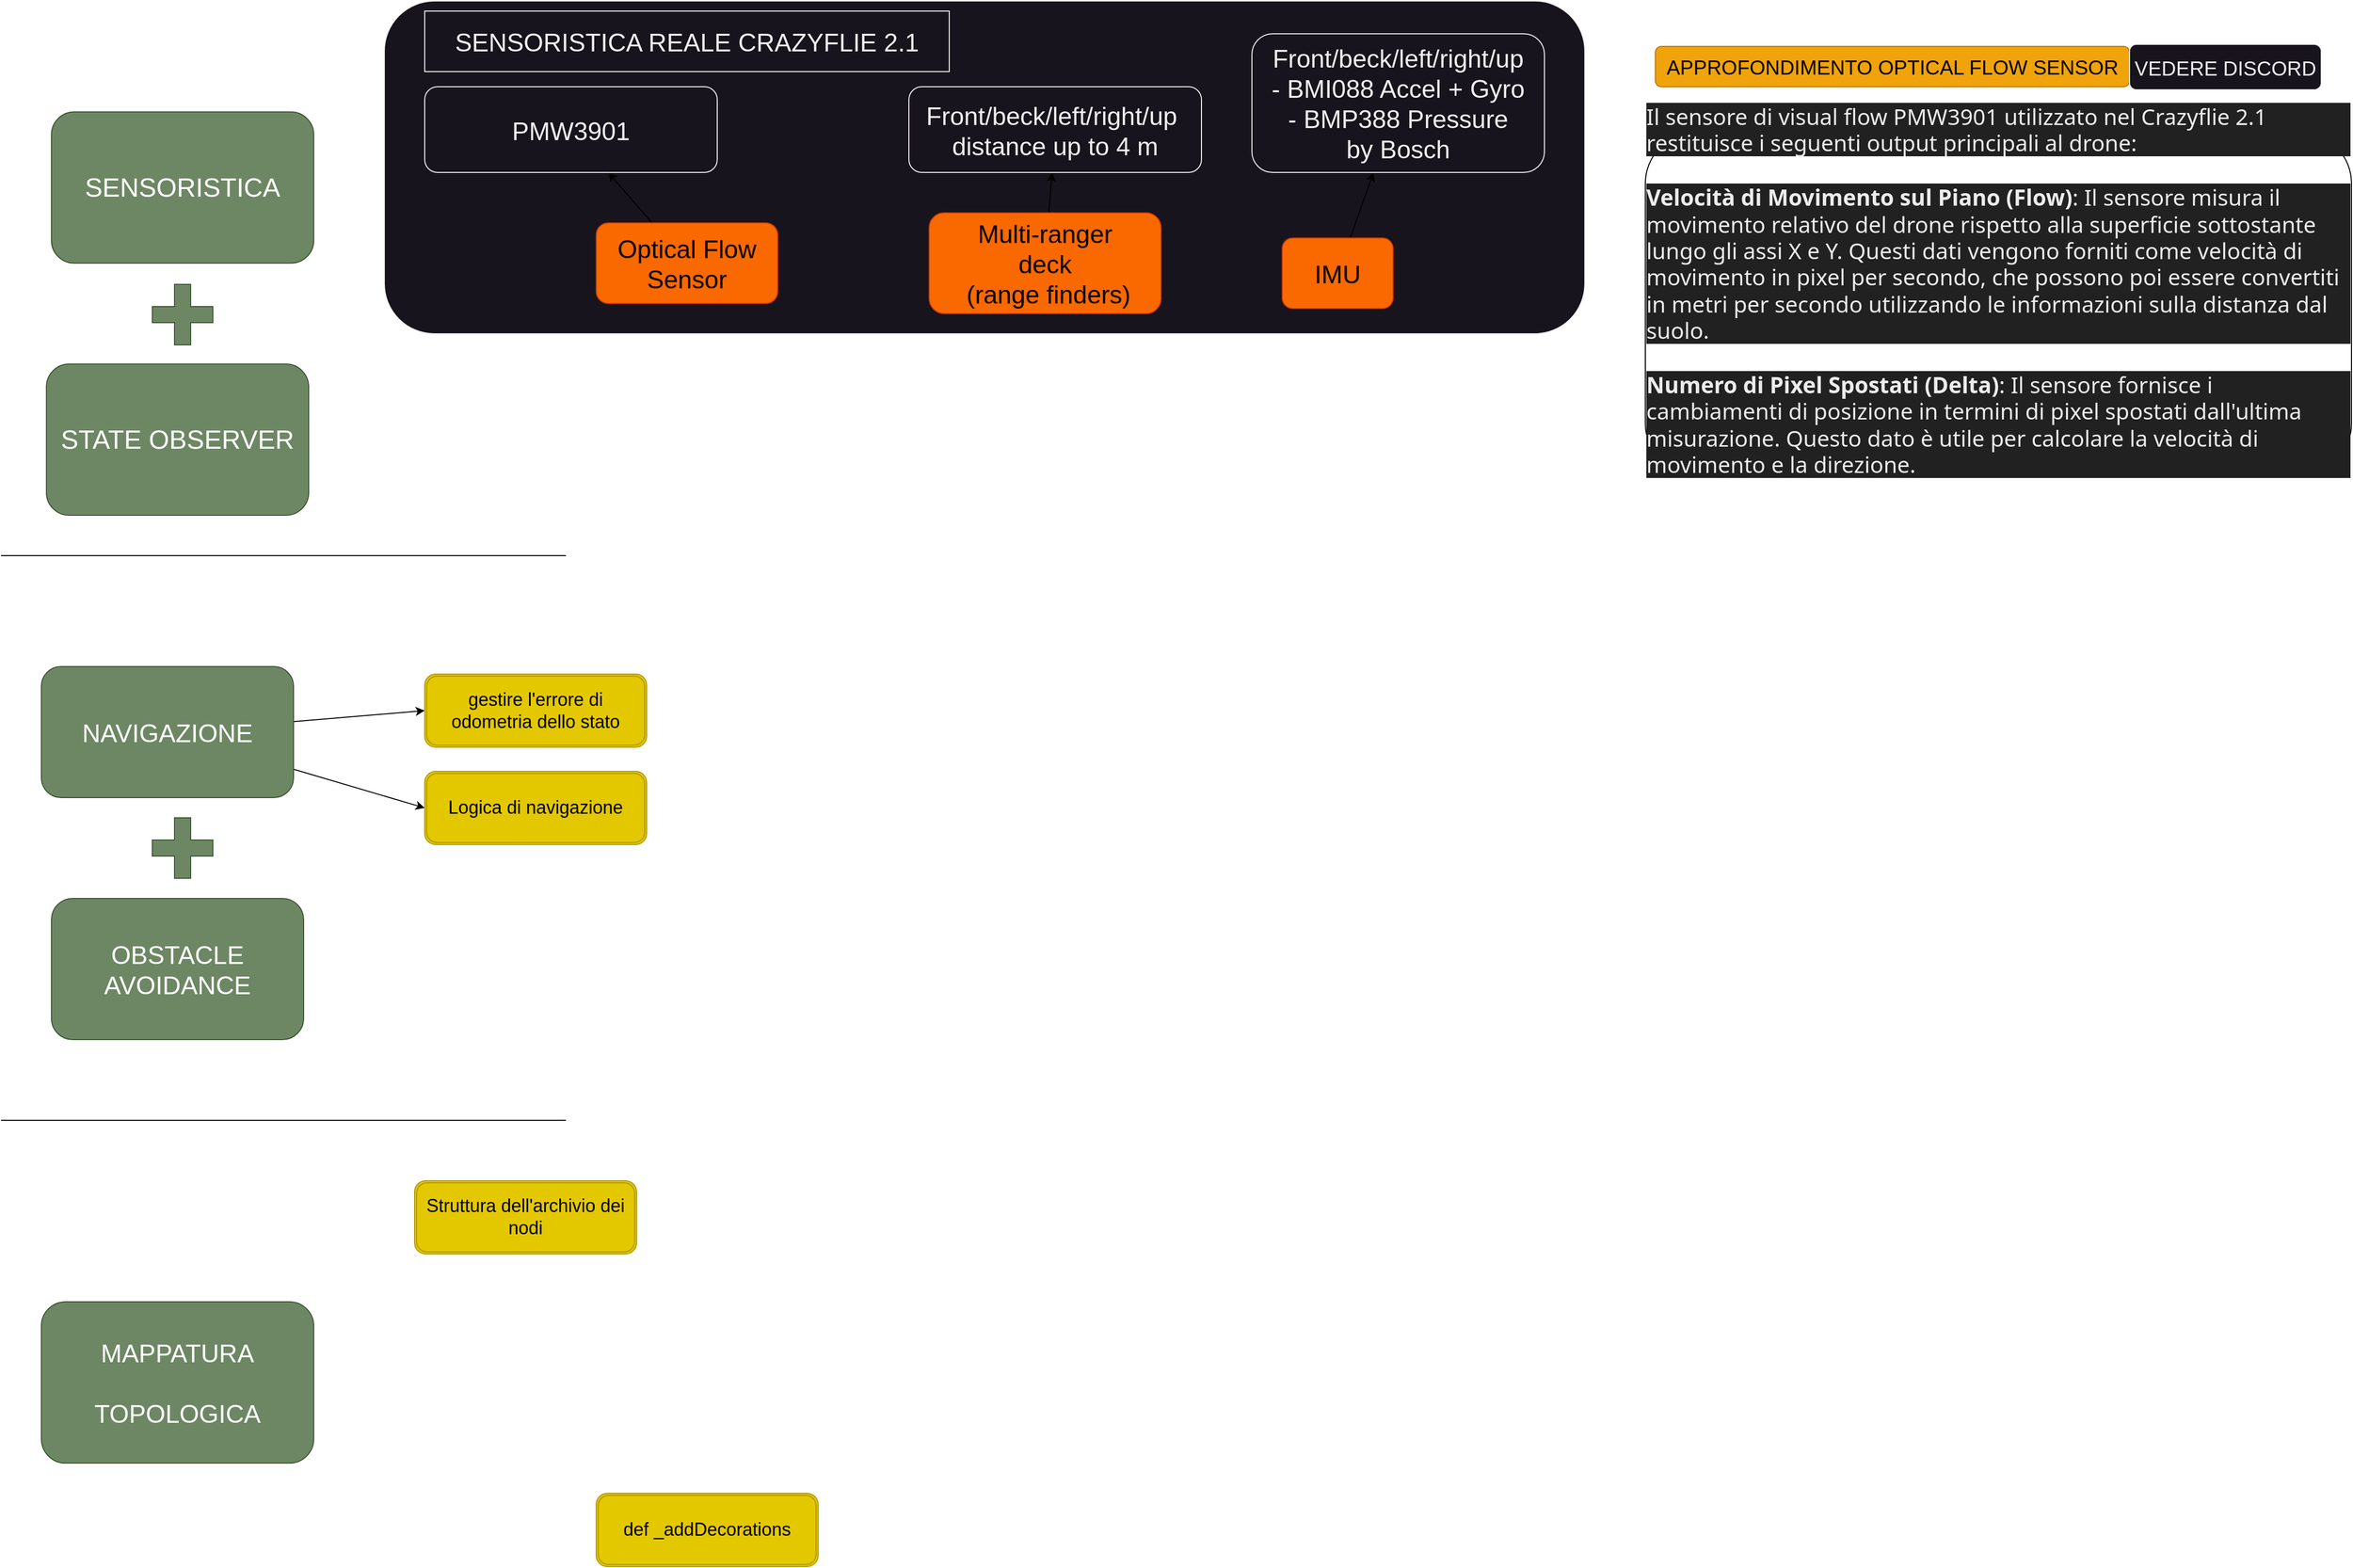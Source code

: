 <mxfile>
    <diagram id="1MIPOJmFVDo4tr6mYoTl" name="WorkFlow">
        <mxGraphModel dx="1364" dy="839" grid="1" gridSize="10" guides="1" tooltips="1" connect="1" arrows="1" fold="1" page="1" pageScale="1" pageWidth="2336" pageHeight="1654" math="0" shadow="0">
            <root>
                <mxCell id="0"/>
                <mxCell id="1" parent="0"/>
                <mxCell id="1qdFYAOTT3NAzUHvfduM-24" value="" style="rounded=1;whiteSpace=wrap;html=1;strokeColor=rgb(240, 240, 240);fontFamily=Helvetica;fontSize=25;fontColor=rgb(240, 240, 240);fillColor=rgb(24, 20, 29);" parent="1" vertex="1">
                    <mxGeometry x="380" y="10" width="1190" height="330" as="geometry"/>
                </mxCell>
                <mxCell id="5" value="&lt;font style=&quot;font-size: 26px;&quot;&gt;SENSORISTICA&lt;/font&gt;" style="rounded=1;whiteSpace=wrap;html=1;fillColor=#6d8764;fontColor=#ffffff;strokeColor=#3A5431;" parent="1" vertex="1">
                    <mxGeometry x="50" y="120" width="260" height="150" as="geometry"/>
                </mxCell>
                <mxCell id="tAKxu6Cqi1IX6maSKKCZ-24" style="edgeStyle=none;html=1;entryX=0;entryY=0.5;entryDx=0;entryDy=0;fontSize=18;" parent="1" source="6" target="tAKxu6Cqi1IX6maSKKCZ-22" edge="1">
                    <mxGeometry relative="1" as="geometry"/>
                </mxCell>
                <mxCell id="tAKxu6Cqi1IX6maSKKCZ-25" style="edgeStyle=none;html=1;entryX=0;entryY=0.5;entryDx=0;entryDy=0;fontSize=18;" parent="1" source="6" target="tAKxu6Cqi1IX6maSKKCZ-23" edge="1">
                    <mxGeometry relative="1" as="geometry"/>
                </mxCell>
                <mxCell id="6" value="&lt;font style=&quot;font-size: 25px;&quot;&gt;NAVIGAZIONE&lt;br&gt;&lt;/font&gt;" style="rounded=1;whiteSpace=wrap;html=1;fillColor=#6d8764;fontColor=#ffffff;strokeColor=#3A5431;" parent="1" vertex="1">
                    <mxGeometry x="40" y="670" width="250" height="130" as="geometry"/>
                </mxCell>
                <mxCell id="11" value="" style="endArrow=none;html=1;" parent="1" edge="1">
                    <mxGeometry width="50" height="50" relative="1" as="geometry">
                        <mxPoint y="560" as="sourcePoint"/>
                        <mxPoint x="560" y="560" as="targetPoint"/>
                    </mxGeometry>
                </mxCell>
                <mxCell id="tAKxu6Cqi1IX6maSKKCZ-12" value="" style="endArrow=none;html=1;" parent="1" edge="1">
                    <mxGeometry width="50" height="50" relative="1" as="geometry">
                        <mxPoint y="1120" as="sourcePoint"/>
                        <mxPoint x="560" y="1120" as="targetPoint"/>
                    </mxGeometry>
                </mxCell>
                <mxCell id="tAKxu6Cqi1IX6maSKKCZ-14" value="&lt;span style=&quot;font-size: 25px;&quot;&gt;MAPPATURA &lt;br&gt;&lt;br&gt;TOPOLOGICA&lt;/span&gt;" style="rounded=1;whiteSpace=wrap;html=1;fillColor=#6d8764;fontColor=#ffffff;strokeColor=#3A5431;" parent="1" vertex="1">
                    <mxGeometry x="40" y="1300" width="270" height="160" as="geometry"/>
                </mxCell>
                <mxCell id="tAKxu6Cqi1IX6maSKKCZ-22" value="gestire l'errore di odometria dello stato" style="shape=ext;double=1;rounded=1;whiteSpace=wrap;html=1;fontSize=18;fillColor=#e3c800;fontColor=#000000;strokeColor=#B09500;" parent="1" vertex="1">
                    <mxGeometry x="420" y="677.5" width="220" height="72.5" as="geometry"/>
                </mxCell>
                <mxCell id="tAKxu6Cqi1IX6maSKKCZ-23" value="Logica di navigazione" style="shape=ext;double=1;rounded=1;whiteSpace=wrap;html=1;fontSize=18;fillColor=#e3c800;fontColor=#000000;strokeColor=#B09500;" parent="1" vertex="1">
                    <mxGeometry x="420" y="774" width="220" height="72.5" as="geometry"/>
                </mxCell>
                <mxCell id="tAKxu6Cqi1IX6maSKKCZ-42" value="Struttura dell'archivio dei nodi" style="shape=ext;double=1;rounded=1;whiteSpace=wrap;html=1;fontSize=18;fillColor=#e3c800;fontColor=#000000;strokeColor=#B09500;" parent="1" vertex="1">
                    <mxGeometry x="410" y="1180" width="220" height="72.5" as="geometry"/>
                </mxCell>
                <mxCell id="1qdFYAOTT3NAzUHvfduM-11" value="&lt;font style=&quot;font-size: 25px;&quot;&gt;OBSTACLE AVOIDANCE&lt;br&gt;&lt;/font&gt;" style="rounded=1;whiteSpace=wrap;html=1;fillColor=#6d8764;fontColor=#ffffff;strokeColor=#3A5431;" parent="1" vertex="1">
                    <mxGeometry x="50" y="900" width="250" height="140" as="geometry"/>
                </mxCell>
                <mxCell id="1qdFYAOTT3NAzUHvfduM-12" value="" style="shape=cross;whiteSpace=wrap;html=1;rounded=1;strokeColor=#3A5431;fontFamily=Helvetica;fontSize=25;fontColor=#ffffff;fillColor=#6d8764;size=0.267;" parent="1" vertex="1">
                    <mxGeometry x="150" y="820" width="60" height="60" as="geometry"/>
                </mxCell>
                <mxCell id="kWpN5N-EWTwVVMFlQXsT-16" style="edgeStyle=none;html=1;fontFamily=Helvetica;fontSize=20;fontColor=rgb(240, 240, 240);" parent="1" source="1qdFYAOTT3NAzUHvfduM-17" target="1qdFYAOTT3NAzUHvfduM-31" edge="1">
                    <mxGeometry relative="1" as="geometry"/>
                </mxCell>
                <mxCell id="1qdFYAOTT3NAzUHvfduM-17" value="Optical Flow Sensor" style="rounded=1;whiteSpace=wrap;html=1;strokeColor=#C73500;fontFamily=Helvetica;fontSize=25;fontColor=#000000;fillColor=#fa6800;" parent="1" vertex="1">
                    <mxGeometry x="590" y="230" width="180" height="80" as="geometry"/>
                </mxCell>
                <mxCell id="1qdFYAOTT3NAzUHvfduM-26" style="edgeStyle=none;html=1;fontFamily=Helvetica;fontSize=25;fontColor=rgb(240, 240, 240);" parent="1" source="1qdFYAOTT3NAzUHvfduM-18" target="1qdFYAOTT3NAzUHvfduM-25" edge="1">
                    <mxGeometry relative="1" as="geometry"/>
                </mxCell>
                <mxCell id="1qdFYAOTT3NAzUHvfduM-18" value="IMU&lt;br&gt;" style="rounded=1;whiteSpace=wrap;html=1;strokeColor=#C73500;fontFamily=Helvetica;fontSize=25;fontColor=#000000;fillColor=#fa6800;" parent="1" vertex="1">
                    <mxGeometry x="1270" y="245" width="110" height="70" as="geometry"/>
                </mxCell>
                <mxCell id="1qdFYAOTT3NAzUHvfduM-35" style="edgeStyle=none;html=1;fontFamily=Helvetica;fontSize=25;fontColor=rgb(240, 240, 240);" parent="1" source="1qdFYAOTT3NAzUHvfduM-19" target="1qdFYAOTT3NAzUHvfduM-20" edge="1">
                    <mxGeometry relative="1" as="geometry"/>
                </mxCell>
                <mxCell id="1qdFYAOTT3NAzUHvfduM-19" value="Multi-ranger&lt;br&gt;deck&lt;br&gt;&amp;nbsp;(range finders)" style="rounded=1;whiteSpace=wrap;html=1;strokeColor=#C73500;fontFamily=Helvetica;fontSize=25;fontColor=#000000;fillColor=#fa6800;" parent="1" vertex="1">
                    <mxGeometry x="920" y="220" width="230" height="100" as="geometry"/>
                </mxCell>
                <mxCell id="1qdFYAOTT3NAzUHvfduM-20" value="Front/beck/left/right/up&amp;nbsp;&lt;br&gt;distance up to 4 m&lt;br&gt;" style="rounded=1;whiteSpace=wrap;html=1;strokeColor=rgb(240, 240, 240);fontFamily=Helvetica;fontSize=25;fontColor=rgb(240, 240, 240);fillColor=rgb(24, 20, 29);" parent="1" vertex="1">
                    <mxGeometry x="900" y="95" width="290" height="85" as="geometry"/>
                </mxCell>
                <mxCell id="1qdFYAOTT3NAzUHvfduM-22" value="SENSORISTICA REALE CRAZYFLIE 2.1" style="rounded=0;whiteSpace=wrap;html=1;strokeColor=rgb(240, 240, 240);fontFamily=Helvetica;fontSize=25;fontColor=rgb(240, 240, 240);fillColor=rgb(24, 20, 29);" parent="1" vertex="1">
                    <mxGeometry x="420" y="20" width="520" height="60" as="geometry"/>
                </mxCell>
                <mxCell id="1qdFYAOTT3NAzUHvfduM-25" value="Front/beck/left/right/up&lt;br&gt;- BMI088 Accel + Gyro&lt;br&gt;- BMP388 Pressure&lt;br&gt;by Bosch" style="rounded=1;whiteSpace=wrap;html=1;strokeColor=rgb(240, 240, 240);fontFamily=Helvetica;fontSize=25;fontColor=rgb(240, 240, 240);fillColor=rgb(24, 20, 29);" parent="1" vertex="1">
                    <mxGeometry x="1240" y="42.5" width="290" height="137.5" as="geometry"/>
                </mxCell>
                <mxCell id="1qdFYAOTT3NAzUHvfduM-31" value="PMW3901" style="rounded=1;whiteSpace=wrap;html=1;strokeColor=rgb(240, 240, 240);fontFamily=Helvetica;fontSize=25;fontColor=rgb(240, 240, 240);fillColor=rgb(24, 20, 29);" parent="1" vertex="1">
                    <mxGeometry x="420" y="95" width="290" height="85" as="geometry"/>
                </mxCell>
                <mxCell id="1qdFYAOTT3NAzUHvfduM-37" value="&lt;font style=&quot;font-size: 26px;&quot;&gt;STATE OBSERVER&lt;/font&gt;" style="rounded=1;whiteSpace=wrap;html=1;fillColor=#6d8764;fontColor=#ffffff;strokeColor=#3A5431;" parent="1" vertex="1">
                    <mxGeometry x="45" y="370" width="260" height="150" as="geometry"/>
                </mxCell>
                <mxCell id="kWpN5N-EWTwVVMFlQXsT-17" value="APPROFONDIMENTO OPTICAL FLOW SENSOR" style="rounded=1;whiteSpace=wrap;html=1;strokeColor=#BD7000;fontFamily=Helvetica;fontSize=20;fontColor=#000000;fillColor=#f0a30a;" parent="1" vertex="1">
                    <mxGeometry x="1640" y="55" width="470" height="40" as="geometry"/>
                </mxCell>
                <mxCell id="kWpN5N-EWTwVVMFlQXsT-51" value="VEDERE DISCORD" style="rounded=1;whiteSpace=wrap;html=1;strokeColor=rgb(240, 240, 240);fontFamily=Helvetica;fontSize=20;fontColor=rgb(240, 240, 240);fillColor=rgb(24, 20, 29);" parent="1" vertex="1">
                    <mxGeometry x="2110" y="53" width="190" height="45" as="geometry"/>
                </mxCell>
                <mxCell id="kWpN5N-EWTwVVMFlQXsT-52" value="" style="shape=cross;whiteSpace=wrap;html=1;rounded=1;strokeColor=#3A5431;fontFamily=Helvetica;fontSize=25;fontColor=#ffffff;fillColor=#6d8764;size=0.267;" parent="1" vertex="1">
                    <mxGeometry x="150" y="291" width="60" height="60" as="geometry"/>
                </mxCell>
                <mxCell id="12" value="def _addDecorations" style="shape=ext;double=1;rounded=1;whiteSpace=wrap;html=1;fontSize=18;fillColor=#e3c800;fontColor=#000000;strokeColor=#B09500;" parent="1" vertex="1">
                    <mxGeometry x="590" y="1490" width="220" height="72.5" as="geometry"/>
                </mxCell>
                <mxCell id="Gvsr9k-R00faMx7Uoc_4-13" value="&lt;p style=&quot;border: 0px solid rgb(227, 227, 227); box-sizing: border-box; --tw-border-spacing-x: 0; --tw-border-spacing-y: 0; --tw-translate-x: 0; --tw-translate-y: 0; --tw-rotate: 0; --tw-skew-x: 0; --tw-skew-y: 0; --tw-scale-x: 1; --tw-scale-y: 1; --tw-pan-x: ; --tw-pan-y: ; --tw-pinch-zoom: ; --tw-scroll-snap-strictness: proximity; --tw-gradient-from-position: ; --tw-gradient-via-position: ; --tw-gradient-to-position: ; --tw-ordinal: ; --tw-slashed-zero: ; --tw-numeric-figure: ; --tw-numeric-spacing: ; --tw-numeric-fraction: ; --tw-ring-inset: ; --tw-ring-offset-width: 0px; --tw-ring-offset-color: #fff; --tw-ring-color: rgba(69,89,164,.5); --tw-ring-offset-shadow: 0 0 transparent; --tw-ring-shadow: 0 0 transparent; --tw-shadow: 0 0 transparent; --tw-shadow-colored: 0 0 transparent; --tw-blur: ; --tw-brightness: ; --tw-contrast: ; --tw-grayscale: ; --tw-hue-rotate: ; --tw-invert: ; --tw-saturate: ; --tw-sepia: ; --tw-drop-shadow: ; --tw-backdrop-blur: ; --tw-backdrop-brightness: ; --tw-backdrop-contrast: ; --tw-backdrop-grayscale: ; --tw-backdrop-hue-rotate: ; --tw-backdrop-invert: ; --tw-backdrop-opacity: ; --tw-backdrop-saturate: ; --tw-backdrop-sepia: ; --tw-contain-size: ; --tw-contain-layout: ; --tw-contain-paint: ; --tw-contain-style: ; margin: 0px 0px 1.25em; color: rgb(236, 236, 236); font-family: Söhne, ui-sans-serif, system-ui, -apple-system, &amp;quot;Segoe UI&amp;quot;, Roboto, Ubuntu, Cantarell, &amp;quot;Noto Sans&amp;quot;, sans-serif, &amp;quot;Helvetica Neue&amp;quot;, Arial, &amp;quot;Apple Color Emoji&amp;quot;, &amp;quot;Segoe UI Emoji&amp;quot;, &amp;quot;Segoe UI Symbol&amp;quot;, &amp;quot;Noto Color Emoji&amp;quot;; text-align: start; background-color: rgb(33, 33, 33); font-size: 22px;&quot;&gt;&lt;font style=&quot;font-size: 22px;&quot;&gt;Il sensore di visual flow PMW3901 utilizzato nel Crazyflie 2.1 restituisce i seguenti output principali al drone:&lt;/font&gt;&lt;/p&gt;&lt;p style=&quot;border: 0px solid rgb(227, 227, 227); box-sizing: border-box; --tw-border-spacing-x: 0; --tw-border-spacing-y: 0; --tw-translate-x: 0; --tw-translate-y: 0; --tw-rotate: 0; --tw-skew-x: 0; --tw-skew-y: 0; --tw-scale-x: 1; --tw-scale-y: 1; --tw-pan-x: ; --tw-pan-y: ; --tw-pinch-zoom: ; --tw-scroll-snap-strictness: proximity; --tw-gradient-from-position: ; --tw-gradient-via-position: ; --tw-gradient-to-position: ; --tw-ordinal: ; --tw-slashed-zero: ; --tw-numeric-figure: ; --tw-numeric-spacing: ; --tw-numeric-fraction: ; --tw-ring-inset: ; --tw-ring-offset-width: 0px; --tw-ring-offset-color: #fff; --tw-ring-color: rgba(69,89,164,.5); --tw-ring-offset-shadow: 0 0 transparent; --tw-ring-shadow: 0 0 transparent; --tw-shadow: 0 0 transparent; --tw-shadow-colored: 0 0 transparent; --tw-blur: ; --tw-brightness: ; --tw-contrast: ; --tw-grayscale: ; --tw-hue-rotate: ; --tw-invert: ; --tw-saturate: ; --tw-sepia: ; --tw-drop-shadow: ; --tw-backdrop-blur: ; --tw-backdrop-brightness: ; --tw-backdrop-contrast: ; --tw-backdrop-grayscale: ; --tw-backdrop-hue-rotate: ; --tw-backdrop-invert: ; --tw-backdrop-opacity: ; --tw-backdrop-saturate: ; --tw-backdrop-sepia: ; --tw-contain-size: ; --tw-contain-layout: ; --tw-contain-paint: ; --tw-contain-style: ; margin: 0px 0px 1.25em; color: rgb(236, 236, 236); font-family: Söhne, ui-sans-serif, system-ui, -apple-system, &amp;quot;Segoe UI&amp;quot;, Roboto, Ubuntu, Cantarell, &amp;quot;Noto Sans&amp;quot;, sans-serif, &amp;quot;Helvetica Neue&amp;quot;, Arial, &amp;quot;Apple Color Emoji&amp;quot;, &amp;quot;Segoe UI Emoji&amp;quot;, &amp;quot;Segoe UI Symbol&amp;quot;, &amp;quot;Noto Color Emoji&amp;quot;; text-align: start; background-color: rgb(33, 33, 33); font-size: 22px;&quot;&gt;&lt;font style=&quot;font-size: 22px;&quot;&gt;&lt;span style=&quot;color: var(--tw-prose-bold); border: 0px solid rgb(227, 227, 227); box-sizing: border-box; --tw-border-spacing-x: 0; --tw-border-spacing-y: 0; --tw-translate-x: 0; --tw-translate-y: 0; --tw-rotate: 0; --tw-skew-x: 0; --tw-skew-y: 0; --tw-scale-x: 1; --tw-scale-y: 1; --tw-pan-x: ; --tw-pan-y: ; --tw-pinch-zoom: ; --tw-scroll-snap-strictness: proximity; --tw-gradient-from-position: ; --tw-gradient-via-position: ; --tw-gradient-to-position: ; --tw-ordinal: ; --tw-slashed-zero: ; --tw-numeric-figure: ; --tw-numeric-spacing: ; --tw-numeric-fraction: ; --tw-ring-inset: ; --tw-ring-offset-width: 0px; --tw-ring-offset-color: #fff; --tw-ring-color: rgba(69,89,164,.5); --tw-ring-offset-shadow: 0 0 transparent; --tw-ring-shadow: 0 0 transparent; --tw-shadow: 0 0 transparent; --tw-shadow-colored: 0 0 transparent; --tw-blur: ; --tw-brightness: ; --tw-contrast: ; --tw-grayscale: ; --tw-hue-rotate: ; --tw-invert: ; --tw-saturate: ; --tw-sepia: ; --tw-drop-shadow: ; --tw-backdrop-blur: ; --tw-backdrop-brightness: ; --tw-backdrop-contrast: ; --tw-backdrop-grayscale: ; --tw-backdrop-hue-rotate: ; --tw-backdrop-invert: ; --tw-backdrop-opacity: ; --tw-backdrop-saturate: ; --tw-backdrop-sepia: ; --tw-contain-size: ; --tw-contain-layout: ; --tw-contain-paint: ; --tw-contain-style: ; font-weight: 600;&quot;&gt;Velocità di Movimento sul Piano (Flow)&lt;/span&gt;: Il sensore misura il movimento relativo del drone rispetto alla superficie sottostante lungo gli assi X e Y. Questi dati vengono forniti come velocità di movimento in pixel per secondo, che possono poi essere convertiti in metri per secondo utilizzando le informazioni sulla distanza dal suolo.&lt;/font&gt;&lt;/p&gt;&lt;p style=&quot;border: 0px solid rgb(227, 227, 227); box-sizing: border-box; --tw-border-spacing-x: 0; --tw-border-spacing-y: 0; --tw-translate-x: 0; --tw-translate-y: 0; --tw-rotate: 0; --tw-skew-x: 0; --tw-skew-y: 0; --tw-scale-x: 1; --tw-scale-y: 1; --tw-pan-x: ; --tw-pan-y: ; --tw-pinch-zoom: ; --tw-scroll-snap-strictness: proximity; --tw-gradient-from-position: ; --tw-gradient-via-position: ; --tw-gradient-to-position: ; --tw-ordinal: ; --tw-slashed-zero: ; --tw-numeric-figure: ; --tw-numeric-spacing: ; --tw-numeric-fraction: ; --tw-ring-inset: ; --tw-ring-offset-width: 0px; --tw-ring-offset-color: #fff; --tw-ring-color: rgba(69,89,164,.5); --tw-ring-offset-shadow: 0 0 transparent; --tw-ring-shadow: 0 0 transparent; --tw-shadow: 0 0 transparent; --tw-shadow-colored: 0 0 transparent; --tw-blur: ; --tw-brightness: ; --tw-contrast: ; --tw-grayscale: ; --tw-hue-rotate: ; --tw-invert: ; --tw-saturate: ; --tw-sepia: ; --tw-drop-shadow: ; --tw-backdrop-blur: ; --tw-backdrop-brightness: ; --tw-backdrop-contrast: ; --tw-backdrop-grayscale: ; --tw-backdrop-hue-rotate: ; --tw-backdrop-invert: ; --tw-backdrop-opacity: ; --tw-backdrop-saturate: ; --tw-backdrop-sepia: ; --tw-contain-size: ; --tw-contain-layout: ; --tw-contain-paint: ; --tw-contain-style: ; margin: 0px 0px 1.25em; color: rgb(236, 236, 236); font-family: Söhne, ui-sans-serif, system-ui, -apple-system, &amp;quot;Segoe UI&amp;quot;, Roboto, Ubuntu, Cantarell, &amp;quot;Noto Sans&amp;quot;, sans-serif, &amp;quot;Helvetica Neue&amp;quot;, Arial, &amp;quot;Apple Color Emoji&amp;quot;, &amp;quot;Segoe UI Emoji&amp;quot;, &amp;quot;Segoe UI Symbol&amp;quot;, &amp;quot;Noto Color Emoji&amp;quot;; text-align: start; background-color: rgb(33, 33, 33); font-size: 22px;&quot;&gt;&lt;font style=&quot;font-size: 22px;&quot;&gt;&lt;span style=&quot;color: var(--tw-prose-bold); border: 0px solid rgb(227, 227, 227); box-sizing: border-box; --tw-border-spacing-x: 0; --tw-border-spacing-y: 0; --tw-translate-x: 0; --tw-translate-y: 0; --tw-rotate: 0; --tw-skew-x: 0; --tw-skew-y: 0; --tw-scale-x: 1; --tw-scale-y: 1; --tw-pan-x: ; --tw-pan-y: ; --tw-pinch-zoom: ; --tw-scroll-snap-strictness: proximity; --tw-gradient-from-position: ; --tw-gradient-via-position: ; --tw-gradient-to-position: ; --tw-ordinal: ; --tw-slashed-zero: ; --tw-numeric-figure: ; --tw-numeric-spacing: ; --tw-numeric-fraction: ; --tw-ring-inset: ; --tw-ring-offset-width: 0px; --tw-ring-offset-color: #fff; --tw-ring-color: rgba(69,89,164,.5); --tw-ring-offset-shadow: 0 0 transparent; --tw-ring-shadow: 0 0 transparent; --tw-shadow: 0 0 transparent; --tw-shadow-colored: 0 0 transparent; --tw-blur: ; --tw-brightness: ; --tw-contrast: ; --tw-grayscale: ; --tw-hue-rotate: ; --tw-invert: ; --tw-saturate: ; --tw-sepia: ; --tw-drop-shadow: ; --tw-backdrop-blur: ; --tw-backdrop-brightness: ; --tw-backdrop-contrast: ; --tw-backdrop-grayscale: ; --tw-backdrop-hue-rotate: ; --tw-backdrop-invert: ; --tw-backdrop-opacity: ; --tw-backdrop-saturate: ; --tw-backdrop-sepia: ; --tw-contain-size: ; --tw-contain-layout: ; --tw-contain-paint: ; --tw-contain-style: ; font-weight: 600;&quot;&gt;Numero di Pixel Spostati (Delta)&lt;/span&gt;: Il sensore fornisce i cambiamenti di posizione in termini di pixel spostati dall'ultima misurazione. Questo dato è utile per calcolare la velocità di movimento e la direzione.&lt;/font&gt;&lt;/p&gt;" style="rounded=1;whiteSpace=wrap;html=1;fontSize=20;" vertex="1" parent="1">
                    <mxGeometry x="1630" y="140" width="700" height="340" as="geometry"/>
                </mxCell>
            </root>
        </mxGraphModel>
    </diagram>
    <diagram id="MhdP6rMt-a_tJVMmkf7v" name=" I/O Sensoristica &amp; error modeling">
        <mxGraphModel dx="1364" dy="839" grid="1" gridSize="10" guides="1" tooltips="1" connect="1" arrows="1" fold="1" page="1" pageScale="1" pageWidth="2336" pageHeight="1654" math="0" shadow="0">
            <root>
                <mxCell id="0"/>
                <mxCell id="1" parent="0"/>
                <mxCell id="eBNE8jRUZJI-PA19Nn8w-4" value="" style="group" parent="1" vertex="1" connectable="0">
                    <mxGeometry x="90" y="90" width="410" height="240" as="geometry"/>
                </mxCell>
                <mxCell id="p7b2ed03xJix1Ow-BVKA-2" value="" style="ellipse;whiteSpace=wrap;html=1;" parent="eBNE8jRUZJI-PA19Nn8w-4" vertex="1">
                    <mxGeometry x="25" width="120" height="80" as="geometry"/>
                </mxCell>
                <mxCell id="p7b2ed03xJix1Ow-BVKA-3" value="" style="ellipse;whiteSpace=wrap;html=1;" parent="eBNE8jRUZJI-PA19Nn8w-4" vertex="1">
                    <mxGeometry x="265" y="160" width="120" height="80" as="geometry"/>
                </mxCell>
                <mxCell id="p7b2ed03xJix1Ow-BVKA-8" style="edgeStyle=none;html=1;" parent="eBNE8jRUZJI-PA19Nn8w-4" source="p7b2ed03xJix1Ow-BVKA-2" target="p7b2ed03xJix1Ow-BVKA-3" edge="1">
                    <mxGeometry relative="1" as="geometry"/>
                </mxCell>
                <mxCell id="p7b2ed03xJix1Ow-BVKA-4" value="" style="ellipse;whiteSpace=wrap;html=1;" parent="eBNE8jRUZJI-PA19Nn8w-4" vertex="1">
                    <mxGeometry x="265" width="120" height="80" as="geometry"/>
                </mxCell>
                <mxCell id="p7b2ed03xJix1Ow-BVKA-7" style="edgeStyle=none;html=1;entryX=0;entryY=1;entryDx=0;entryDy=0;" parent="eBNE8jRUZJI-PA19Nn8w-4" source="p7b2ed03xJix1Ow-BVKA-5" target="p7b2ed03xJix1Ow-BVKA-4" edge="1">
                    <mxGeometry relative="1" as="geometry"/>
                </mxCell>
                <mxCell id="p7b2ed03xJix1Ow-BVKA-5" value="" style="ellipse;whiteSpace=wrap;html=1;" parent="eBNE8jRUZJI-PA19Nn8w-4" vertex="1">
                    <mxGeometry x="25" y="160" width="120" height="80" as="geometry"/>
                </mxCell>
                <mxCell id="p7b2ed03xJix1Ow-BVKA-9" value="&lt;font style=&quot;font-size: 20px;&quot;&gt;Tau2&lt;/font&gt;" style="text;html=1;strokeColor=none;fillColor=none;align=center;verticalAlign=middle;whiteSpace=wrap;rounded=0;" parent="eBNE8jRUZJI-PA19Nn8w-4" vertex="1">
                    <mxGeometry width="170" height="80" as="geometry"/>
                </mxCell>
                <mxCell id="eBNE8jRUZJI-PA19Nn8w-1" value="&lt;font style=&quot;font-size: 20px;&quot;&gt;Tau1&lt;/font&gt;" style="text;html=1;strokeColor=none;fillColor=none;align=center;verticalAlign=middle;whiteSpace=wrap;rounded=0;" parent="eBNE8jRUZJI-PA19Nn8w-4" vertex="1">
                    <mxGeometry x="240" width="170" height="80" as="geometry"/>
                </mxCell>
                <mxCell id="eBNE8jRUZJI-PA19Nn8w-2" value="&lt;font style=&quot;font-size: 20px;&quot;&gt;Tau3&lt;br&gt;&lt;/font&gt;" style="text;html=1;strokeColor=none;fillColor=none;align=center;verticalAlign=middle;whiteSpace=wrap;rounded=0;" parent="eBNE8jRUZJI-PA19Nn8w-4" vertex="1">
                    <mxGeometry y="160" width="170" height="80" as="geometry"/>
                </mxCell>
                <mxCell id="eBNE8jRUZJI-PA19Nn8w-3" value="&lt;font style=&quot;font-size: 20px;&quot;&gt;Tau4&lt;br&gt;&lt;/font&gt;" style="text;html=1;strokeColor=none;fillColor=none;align=center;verticalAlign=middle;whiteSpace=wrap;rounded=0;" parent="eBNE8jRUZJI-PA19Nn8w-4" vertex="1">
                    <mxGeometry x="240" y="160" width="170" height="80" as="geometry"/>
                </mxCell>
                <mxCell id="eBNE8jRUZJI-PA19Nn8w-55" value="" style="shape=flexArrow;endArrow=classic;html=1;fontSize=20;fillColor=#d80073;strokeColor=#A50040;" parent="eBNE8jRUZJI-PA19Nn8w-4" edge="1">
                    <mxGeometry width="50" height="50" relative="1" as="geometry">
                        <mxPoint x="204.5" y="110" as="sourcePoint"/>
                        <mxPoint x="204.5" y="40" as="targetPoint"/>
                    </mxGeometry>
                </mxCell>
                <mxCell id="eBNE8jRUZJI-PA19Nn8w-56" value="Tz" style="text;strokeColor=#A50040;fillColor=#d80073;html=1;fontSize=24;fontStyle=1;verticalAlign=middle;align=center;fontColor=#ffffff;" parent="eBNE8jRUZJI-PA19Nn8w-4" vertex="1">
                    <mxGeometry x="192.5" y="70" width="25" height="30" as="geometry"/>
                </mxCell>
                <mxCell id="eBNE8jRUZJI-PA19Nn8w-54" style="edgeStyle=none;html=1;fontSize=20;" parent="1" source="eBNE8jRUZJI-PA19Nn8w-34" target="eBNE8jRUZJI-PA19Nn8w-48" edge="1">
                    <mxGeometry relative="1" as="geometry"/>
                </mxCell>
                <mxCell id="eBNE8jRUZJI-PA19Nn8w-34" value="Momenti" style="swimlane;fontStyle=0;childLayout=stackLayout;horizontal=1;startSize=30;horizontalStack=0;resizeParent=1;resizeParentMax=0;resizeLast=0;collapsible=1;marginBottom=0;whiteSpace=wrap;html=1;fontSize=20;" parent="1" vertex="1">
                    <mxGeometry x="100" y="390" width="140" height="120" as="geometry">
                        <mxRectangle x="220" y="380" width="120" height="40" as="alternateBounds"/>
                    </mxGeometry>
                </mxCell>
                <mxCell id="eBNE8jRUZJI-PA19Nn8w-35" value="Tx" style="text;strokeColor=none;fillColor=none;align=left;verticalAlign=middle;spacingLeft=4;spacingRight=4;overflow=hidden;points=[[0,0.5],[1,0.5]];portConstraint=eastwest;rotatable=0;whiteSpace=wrap;html=1;fontSize=20;" parent="eBNE8jRUZJI-PA19Nn8w-34" vertex="1">
                    <mxGeometry y="30" width="140" height="30" as="geometry"/>
                </mxCell>
                <mxCell id="eBNE8jRUZJI-PA19Nn8w-36" value="Ty" style="text;strokeColor=none;fillColor=none;align=left;verticalAlign=middle;spacingLeft=4;spacingRight=4;overflow=hidden;points=[[0,0.5],[1,0.5]];portConstraint=eastwest;rotatable=0;whiteSpace=wrap;html=1;fontSize=20;" parent="eBNE8jRUZJI-PA19Nn8w-34" vertex="1">
                    <mxGeometry y="60" width="140" height="30" as="geometry"/>
                </mxCell>
                <mxCell id="eBNE8jRUZJI-PA19Nn8w-37" value="Tz" style="text;strokeColor=none;fillColor=none;align=left;verticalAlign=middle;spacingLeft=4;spacingRight=4;overflow=hidden;points=[[0,0.5],[1,0.5]];portConstraint=eastwest;rotatable=0;whiteSpace=wrap;html=1;fontSize=20;" parent="eBNE8jRUZJI-PA19Nn8w-34" vertex="1">
                    <mxGeometry y="90" width="140" height="30" as="geometry"/>
                </mxCell>
                <mxCell id="eBNE8jRUZJI-PA19Nn8w-71" style="edgeStyle=none;html=1;fontSize=20;" parent="1" source="eBNE8jRUZJI-PA19Nn8w-48" target="eBNE8jRUZJI-PA19Nn8w-67" edge="1">
                    <mxGeometry relative="1" as="geometry"/>
                </mxCell>
                <mxCell id="eBNE8jRUZJI-PA19Nn8w-48" value="Acceler Angol" style="swimlane;fontStyle=0;childLayout=stackLayout;horizontal=1;startSize=30;horizontalStack=0;resizeParent=1;resizeParentMax=0;resizeLast=0;collapsible=1;marginBottom=0;whiteSpace=wrap;html=1;fontSize=20;" parent="1" vertex="1">
                    <mxGeometry x="370" y="390" width="140" height="120" as="geometry"/>
                </mxCell>
                <mxCell id="eBNE8jRUZJI-PA19Nn8w-49" value="alpha_x" style="text;strokeColor=none;fillColor=none;align=left;verticalAlign=middle;spacingLeft=4;spacingRight=4;overflow=hidden;points=[[0,0.5],[1,0.5]];portConstraint=eastwest;rotatable=0;whiteSpace=wrap;html=1;fontSize=20;" parent="eBNE8jRUZJI-PA19Nn8w-48" vertex="1">
                    <mxGeometry y="30" width="140" height="30" as="geometry"/>
                </mxCell>
                <mxCell id="eBNE8jRUZJI-PA19Nn8w-50" value="alpha_y" style="text;strokeColor=none;fillColor=none;align=left;verticalAlign=middle;spacingLeft=4;spacingRight=4;overflow=hidden;points=[[0,0.5],[1,0.5]];portConstraint=eastwest;rotatable=0;whiteSpace=wrap;html=1;fontSize=20;" parent="eBNE8jRUZJI-PA19Nn8w-48" vertex="1">
                    <mxGeometry y="60" width="140" height="30" as="geometry"/>
                </mxCell>
                <mxCell id="eBNE8jRUZJI-PA19Nn8w-51" value="alpha_z" style="text;strokeColor=none;fillColor=none;align=left;verticalAlign=middle;spacingLeft=4;spacingRight=4;overflow=hidden;points=[[0,0.5],[1,0.5]];portConstraint=eastwest;rotatable=0;whiteSpace=wrap;html=1;fontSize=20;" parent="eBNE8jRUZJI-PA19Nn8w-48" vertex="1">
                    <mxGeometry y="90" width="140" height="30" as="geometry"/>
                </mxCell>
                <mxCell id="eBNE8jRUZJI-PA19Nn8w-58" style="edgeStyle=none;html=1;fontSize=20;" parent="1" source="eBNE8jRUZJI-PA19Nn8w-59" target="eBNE8jRUZJI-PA19Nn8w-63" edge="1">
                    <mxGeometry relative="1" as="geometry"/>
                </mxCell>
                <mxCell id="eBNE8jRUZJI-PA19Nn8w-59" value="Forze" style="swimlane;fontStyle=0;childLayout=stackLayout;horizontal=1;startSize=30;horizontalStack=0;resizeParent=1;resizeParentMax=0;resizeLast=0;collapsible=1;marginBottom=0;whiteSpace=wrap;html=1;fontSize=20;" parent="1" vertex="1">
                    <mxGeometry x="100" y="760" width="140" height="126" as="geometry">
                        <mxRectangle x="220" y="380" width="120" height="40" as="alternateBounds"/>
                    </mxGeometry>
                </mxCell>
                <mxCell id="eBNE8jRUZJI-PA19Nn8w-60" value="Tx" style="text;strokeColor=none;fillColor=none;align=left;verticalAlign=middle;spacingLeft=4;spacingRight=4;overflow=hidden;points=[[0,0.5],[1,0.5]];portConstraint=eastwest;rotatable=0;whiteSpace=wrap;html=1;fontSize=20;" parent="eBNE8jRUZJI-PA19Nn8w-59" vertex="1">
                    <mxGeometry y="30" width="140" height="32" as="geometry"/>
                </mxCell>
                <mxCell id="eBNE8jRUZJI-PA19Nn8w-61" value="Ty" style="text;strokeColor=none;fillColor=none;align=left;verticalAlign=middle;spacingLeft=4;spacingRight=4;overflow=hidden;points=[[0,0.5],[1,0.5]];portConstraint=eastwest;rotatable=0;whiteSpace=wrap;html=1;fontSize=20;" parent="eBNE8jRUZJI-PA19Nn8w-59" vertex="1">
                    <mxGeometry y="62" width="140" height="32" as="geometry"/>
                </mxCell>
                <mxCell id="eBNE8jRUZJI-PA19Nn8w-62" value="Tz" style="text;strokeColor=none;fillColor=none;align=left;verticalAlign=middle;spacingLeft=4;spacingRight=4;overflow=hidden;points=[[0,0.5],[1,0.5]];portConstraint=eastwest;rotatable=0;whiteSpace=wrap;html=1;fontSize=20;" parent="eBNE8jRUZJI-PA19Nn8w-59" vertex="1">
                    <mxGeometry y="94" width="140" height="32" as="geometry"/>
                </mxCell>
                <mxCell id="HOegu7CyY45WWCT-_pdl-13" style="edgeStyle=none;html=1;fontSize=20;startArrow=none;" parent="1" source="swlsItP9QOyUPsDrwgP_-19" target="HOegu7CyY45WWCT-_pdl-4" edge="1">
                    <mxGeometry relative="1" as="geometry"/>
                </mxCell>
                <mxCell id="eBNE8jRUZJI-PA19Nn8w-63" value="Acceler Lin" style="swimlane;fontStyle=0;childLayout=stackLayout;horizontal=1;startSize=30;horizontalStack=0;resizeParent=1;resizeParentMax=0;resizeLast=0;collapsible=1;marginBottom=0;whiteSpace=wrap;html=1;fontSize=20;fillColor=#008a00;fontColor=#ffffff;strokeColor=#005700;" parent="1" vertex="1">
                    <mxGeometry x="370" y="760" width="140" height="126" as="geometry"/>
                </mxCell>
                <mxCell id="eBNE8jRUZJI-PA19Nn8w-64" value="a_x" style="text;strokeColor=none;fillColor=none;align=left;verticalAlign=middle;spacingLeft=4;spacingRight=4;overflow=hidden;points=[[0,0.5],[1,0.5]];portConstraint=eastwest;rotatable=0;whiteSpace=wrap;html=1;fontSize=20;" parent="eBNE8jRUZJI-PA19Nn8w-63" vertex="1">
                    <mxGeometry y="30" width="140" height="32" as="geometry"/>
                </mxCell>
                <mxCell id="eBNE8jRUZJI-PA19Nn8w-65" value="a_y" style="text;strokeColor=none;fillColor=none;align=left;verticalAlign=middle;spacingLeft=4;spacingRight=4;overflow=hidden;points=[[0,0.5],[1,0.5]];portConstraint=eastwest;rotatable=0;whiteSpace=wrap;html=1;fontSize=20;" parent="eBNE8jRUZJI-PA19Nn8w-63" vertex="1">
                    <mxGeometry y="62" width="140" height="32" as="geometry"/>
                </mxCell>
                <mxCell id="eBNE8jRUZJI-PA19Nn8w-66" value="a_z" style="text;strokeColor=none;fillColor=none;align=left;verticalAlign=middle;spacingLeft=4;spacingRight=4;overflow=hidden;points=[[0,0.5],[1,0.5]];portConstraint=eastwest;rotatable=0;whiteSpace=wrap;html=1;fontSize=20;" parent="eBNE8jRUZJI-PA19Nn8w-63" vertex="1">
                    <mxGeometry y="94" width="140" height="32" as="geometry"/>
                </mxCell>
                <mxCell id="HOegu7CyY45WWCT-_pdl-1" style="edgeStyle=none;html=1;fontSize=20;" parent="1" source="eBNE8jRUZJI-PA19Nn8w-67" target="Ln8mY__tDbSkuhwt3RIj-1" edge="1">
                    <mxGeometry relative="1" as="geometry"/>
                </mxCell>
                <mxCell id="eBNE8jRUZJI-PA19Nn8w-67" value="Veloc Angol" style="swimlane;fontStyle=0;childLayout=stackLayout;horizontal=1;startSize=30;horizontalStack=0;resizeParent=1;resizeParentMax=0;resizeLast=0;collapsible=1;marginBottom=0;whiteSpace=wrap;html=1;fontSize=20;fillColor=#008a00;fontColor=#ffffff;strokeColor=#005700;" parent="1" vertex="1">
                    <mxGeometry x="620" y="390" width="140" height="120" as="geometry"/>
                </mxCell>
                <mxCell id="eBNE8jRUZJI-PA19Nn8w-68" value="p" style="text;strokeColor=none;fillColor=none;align=left;verticalAlign=middle;spacingLeft=4;spacingRight=4;overflow=hidden;points=[[0,0.5],[1,0.5]];portConstraint=eastwest;rotatable=0;whiteSpace=wrap;html=1;fontSize=20;" parent="eBNE8jRUZJI-PA19Nn8w-67" vertex="1">
                    <mxGeometry y="30" width="140" height="30" as="geometry"/>
                </mxCell>
                <mxCell id="eBNE8jRUZJI-PA19Nn8w-69" value="q" style="text;strokeColor=none;fillColor=none;align=left;verticalAlign=middle;spacingLeft=4;spacingRight=4;overflow=hidden;points=[[0,0.5],[1,0.5]];portConstraint=eastwest;rotatable=0;whiteSpace=wrap;html=1;fontSize=20;" parent="eBNE8jRUZJI-PA19Nn8w-67" vertex="1">
                    <mxGeometry y="60" width="140" height="30" as="geometry"/>
                </mxCell>
                <mxCell id="eBNE8jRUZJI-PA19Nn8w-70" value="r" style="text;strokeColor=none;fillColor=none;align=left;verticalAlign=middle;spacingLeft=4;spacingRight=4;overflow=hidden;points=[[0,0.5],[1,0.5]];portConstraint=eastwest;rotatable=0;whiteSpace=wrap;html=1;fontSize=20;" parent="eBNE8jRUZJI-PA19Nn8w-67" vertex="1">
                    <mxGeometry y="90" width="140" height="30" as="geometry"/>
                </mxCell>
                <mxCell id="Ln8mY__tDbSkuhwt3RIj-1" value="Attitude" style="swimlane;fontStyle=0;childLayout=stackLayout;horizontal=1;startSize=30;horizontalStack=0;resizeParent=1;resizeParentMax=0;resizeLast=0;collapsible=1;marginBottom=0;whiteSpace=wrap;html=1;fontSize=20;fillColor=#6a00ff;fontColor=#ffffff;strokeColor=#3700CC;" parent="1" vertex="1">
                    <mxGeometry x="870" y="390" width="140" height="120" as="geometry"/>
                </mxCell>
                <mxCell id="Ln8mY__tDbSkuhwt3RIj-2" value="&lt;font face=&quot;KaTeX_Math&quot; color=&quot;#ececec&quot;&gt;&lt;span style=&quot;font-size: 19.36px;&quot;&gt;&lt;i&gt;ϕ&lt;/i&gt;&lt;/span&gt;&lt;/font&gt;" style="text;strokeColor=none;fillColor=none;align=left;verticalAlign=middle;spacingLeft=4;spacingRight=4;overflow=hidden;points=[[0,0.5],[1,0.5]];portConstraint=eastwest;rotatable=0;whiteSpace=wrap;html=1;fontSize=20;" parent="Ln8mY__tDbSkuhwt3RIj-1" vertex="1">
                    <mxGeometry y="30" width="140" height="30" as="geometry"/>
                </mxCell>
                <mxCell id="Ln8mY__tDbSkuhwt3RIj-3" value="&lt;font face=&quot;KaTeX_Math&quot; color=&quot;#ececec&quot;&gt;&lt;span style=&quot;font-size: 19.36px;&quot;&gt;𝜃&lt;/span&gt;&lt;/font&gt;" style="text;strokeColor=none;fillColor=none;align=left;verticalAlign=middle;spacingLeft=4;spacingRight=4;overflow=hidden;points=[[0,0.5],[1,0.5]];portConstraint=eastwest;rotatable=0;whiteSpace=wrap;html=1;fontSize=20;" parent="Ln8mY__tDbSkuhwt3RIj-1" vertex="1">
                    <mxGeometry y="60" width="140" height="30" as="geometry"/>
                </mxCell>
                <mxCell id="Ln8mY__tDbSkuhwt3RIj-4" value="&lt;font face=&quot;KaTeX_Math&quot; color=&quot;#ececec&quot;&gt;&lt;span style=&quot;font-size: 19.36px;&quot;&gt;&lt;i&gt;ψ&lt;/i&gt;&lt;/span&gt;&lt;/font&gt;" style="text;align=left;verticalAlign=middle;spacingLeft=4;spacingRight=4;overflow=hidden;points=[[0,0.5],[1,0.5]];portConstraint=eastwest;rotatable=0;whiteSpace=wrap;html=1;fontSize=20;fillColor=#647687;fontColor=#ffffff;strokeColor=#314354;" parent="Ln8mY__tDbSkuhwt3RIj-1" vertex="1">
                    <mxGeometry y="90" width="140" height="30" as="geometry"/>
                </mxCell>
                <mxCell id="HOegu7CyY45WWCT-_pdl-3" style="edgeStyle=none;html=1;fontSize=20;startArrow=none;" parent="1" source="tbYBvplxrhrj1Jkki0uS-3" target="HOegu7CyY45WWCT-_pdl-8" edge="1">
                    <mxGeometry relative="1" as="geometry"/>
                </mxCell>
                <mxCell id="HOegu7CyY45WWCT-_pdl-4" value="Velocita Lin" style="swimlane;fontStyle=0;childLayout=stackLayout;horizontal=1;startSize=30;horizontalStack=0;resizeParent=1;resizeParentMax=0;resizeLast=0;collapsible=1;marginBottom=0;whiteSpace=wrap;html=1;fontSize=20;fillColor=#6a00ff;fontColor=#ffffff;strokeColor=#3700CC;" parent="1" vertex="1">
                    <mxGeometry x="620" y="760" width="140" height="126" as="geometry"/>
                </mxCell>
                <mxCell id="HOegu7CyY45WWCT-_pdl-5" value="V_x" style="text;strokeColor=none;fillColor=none;align=left;verticalAlign=middle;spacingLeft=4;spacingRight=4;overflow=hidden;points=[[0,0.5],[1,0.5]];portConstraint=eastwest;rotatable=0;whiteSpace=wrap;html=1;fontSize=20;" parent="HOegu7CyY45WWCT-_pdl-4" vertex="1">
                    <mxGeometry y="30" width="140" height="32" as="geometry"/>
                </mxCell>
                <mxCell id="HOegu7CyY45WWCT-_pdl-6" value="V_y" style="text;strokeColor=none;fillColor=none;align=left;verticalAlign=middle;spacingLeft=4;spacingRight=4;overflow=hidden;points=[[0,0.5],[1,0.5]];portConstraint=eastwest;rotatable=0;whiteSpace=wrap;html=1;fontSize=20;" parent="HOegu7CyY45WWCT-_pdl-4" vertex="1">
                    <mxGeometry y="62" width="140" height="32" as="geometry"/>
                </mxCell>
                <mxCell id="HOegu7CyY45WWCT-_pdl-7" value="V_z" style="text;strokeColor=none;fillColor=none;align=left;verticalAlign=middle;spacingLeft=4;spacingRight=4;overflow=hidden;points=[[0,0.5],[1,0.5]];portConstraint=eastwest;rotatable=0;whiteSpace=wrap;html=1;fontSize=20;" parent="HOegu7CyY45WWCT-_pdl-4" vertex="1">
                    <mxGeometry y="94" width="140" height="32" as="geometry"/>
                </mxCell>
                <mxCell id="HOegu7CyY45WWCT-_pdl-8" value="Posizione" style="swimlane;fontStyle=0;childLayout=stackLayout;horizontal=1;startSize=30;horizontalStack=0;resizeParent=1;resizeParentMax=0;resizeLast=0;collapsible=1;marginBottom=0;whiteSpace=wrap;html=1;fontSize=20;fillColor=#6a00ff;fontColor=#ffffff;strokeColor=#3700CC;" parent="1" vertex="1">
                    <mxGeometry x="870" y="760" width="140" height="126" as="geometry"/>
                </mxCell>
                <mxCell id="HOegu7CyY45WWCT-_pdl-9" value="x" style="text;strokeColor=none;fillColor=none;align=left;verticalAlign=middle;spacingLeft=4;spacingRight=4;overflow=hidden;points=[[0,0.5],[1,0.5]];portConstraint=eastwest;rotatable=0;whiteSpace=wrap;html=1;fontSize=20;" parent="HOegu7CyY45WWCT-_pdl-8" vertex="1">
                    <mxGeometry y="30" width="140" height="32" as="geometry"/>
                </mxCell>
                <mxCell id="HOegu7CyY45WWCT-_pdl-10" value="y" style="text;strokeColor=none;fillColor=none;align=left;verticalAlign=middle;spacingLeft=4;spacingRight=4;overflow=hidden;points=[[0,0.5],[1,0.5]];portConstraint=eastwest;rotatable=0;whiteSpace=wrap;html=1;fontSize=20;" parent="HOegu7CyY45WWCT-_pdl-8" vertex="1">
                    <mxGeometry y="62" width="140" height="32" as="geometry"/>
                </mxCell>
                <mxCell id="HOegu7CyY45WWCT-_pdl-11" value="z" style="text;strokeColor=#005700;fillColor=#008a00;align=left;verticalAlign=middle;spacingLeft=4;spacingRight=4;overflow=hidden;points=[[0,0.5],[1,0.5]];portConstraint=eastwest;rotatable=0;whiteSpace=wrap;html=1;fontSize=20;fontColor=#ffffff;" parent="HOegu7CyY45WWCT-_pdl-8" vertex="1">
                    <mxGeometry y="94" width="140" height="32" as="geometry"/>
                </mxCell>
                <mxCell id="MN0F-cwUaFA2XjnXc23X-3" style="edgeStyle=none;html=1;fontFamily=Helvetica;fontSize=25;fontColor=rgb(240, 240, 240);" parent="1" source="MN0F-cwUaFA2XjnXc23X-2" target="eBNE8jRUZJI-PA19Nn8w-63" edge="1">
                    <mxGeometry relative="1" as="geometry"/>
                </mxCell>
                <mxCell id="MN0F-cwUaFA2XjnXc23X-4" style="edgeStyle=none;html=1;fontFamily=Helvetica;fontSize=25;fontColor=rgb(240, 240, 240);" parent="1" source="MN0F-cwUaFA2XjnXc23X-2" target="eBNE8jRUZJI-PA19Nn8w-67" edge="1">
                    <mxGeometry relative="1" as="geometry"/>
                </mxCell>
                <mxCell id="MN0F-cwUaFA2XjnXc23X-2" value="IMU measurements" style="rounded=1;whiteSpace=wrap;html=1;strokeColor=#005700;fontFamily=Helvetica;fontSize=25;fontColor=#ffffff;fillColor=#008a00;" parent="1" vertex="1">
                    <mxGeometry x="430" y="610" width="260" height="60" as="geometry"/>
                </mxCell>
                <mxCell id="MN0F-cwUaFA2XjnXc23X-7" style="edgeStyle=none;html=1;fontFamily=Helvetica;fontSize=25;fontColor=rgb(240, 240, 240);" parent="1" source="MN0F-cwUaFA2XjnXc23X-6" target="Ln8mY__tDbSkuhwt3RIj-4" edge="1">
                    <mxGeometry relative="1" as="geometry"/>
                </mxCell>
                <mxCell id="MN0F-cwUaFA2XjnXc23X-6" value="Non abbiamo bussola&amp;nbsp;" style="rounded=1;whiteSpace=wrap;html=1;strokeColor=#314354;fontFamily=Helvetica;fontSize=25;fontColor=#ffffff;fillColor=#647687;" parent="1" vertex="1">
                    <mxGeometry x="930" y="540" width="270" height="40" as="geometry"/>
                </mxCell>
                <mxCell id="o6O87YIQzdOwvQE-HgKT-2" style="edgeStyle=none;html=1;fontFamily=Helvetica;fontSize=19;fontColor=rgb(240, 240, 240);" parent="1" source="o6O87YIQzdOwvQE-HgKT-1" target="eBNE8jRUZJI-PA19Nn8w-67" edge="1">
                    <mxGeometry relative="1" as="geometry"/>
                </mxCell>
                <mxCell id="o6O87YIQzdOwvQE-HgKT-1" value="&lt;font style=&quot;font-size: 19px;&quot;&gt;gyro&lt;/font&gt;" style="rounded=1;whiteSpace=wrap;html=1;strokeColor=#005700;fontFamily=Helvetica;fontSize=25;fontColor=#ffffff;fillColor=#008a00;" parent="1" vertex="1">
                    <mxGeometry x="710" y="530" width="70" height="30" as="geometry"/>
                </mxCell>
                <mxCell id="o6O87YIQzdOwvQE-HgKT-7" style="edgeStyle=none;html=1;fontFamily=Helvetica;fontSize=19;fontColor=rgb(240, 240, 240);" parent="1" source="o6O87YIQzdOwvQE-HgKT-3" target="eBNE8jRUZJI-PA19Nn8w-63" edge="1">
                    <mxGeometry relative="1" as="geometry"/>
                </mxCell>
                <mxCell id="o6O87YIQzdOwvQE-HgKT-3" value="&lt;font style=&quot;font-size: 19px;&quot;&gt;accelerometer&lt;/font&gt;" style="rounded=1;whiteSpace=wrap;html=1;strokeColor=#005700;fontFamily=Helvetica;fontSize=25;fontColor=#ffffff;fillColor=#008a00;" parent="1" vertex="1">
                    <mxGeometry x="280" y="700" width="150" height="30" as="geometry"/>
                </mxCell>
                <mxCell id="o6O87YIQzdOwvQE-HgKT-5" style="edgeStyle=none;html=1;fontFamily=Helvetica;fontSize=19;fontColor=rgb(240, 240, 240);" parent="1" source="o6O87YIQzdOwvQE-HgKT-4" target="HOegu7CyY45WWCT-_pdl-11" edge="1">
                    <mxGeometry relative="1" as="geometry"/>
                </mxCell>
                <mxCell id="o6O87YIQzdOwvQE-HgKT-4" value="&lt;font style=&quot;font-size: 19px;&quot;&gt;barometro&lt;br&gt;(con che precis?)&lt;br&gt;&lt;/font&gt;" style="rounded=1;whiteSpace=wrap;html=1;strokeColor=#005700;fontFamily=Helvetica;fontSize=25;fontColor=#ffffff;fillColor=#008a00;" parent="1" vertex="1">
                    <mxGeometry x="975" y="910" width="180" height="60" as="geometry"/>
                </mxCell>
                <mxCell id="swlsItP9QOyUPsDrwgP_-6" value="" style="edgeStyle=none;html=1;" edge="1" parent="1" source="6Qj5m0dzicFnzHalImhd-6" target="swlsItP9QOyUPsDrwgP_-1">
                    <mxGeometry relative="1" as="geometry"/>
                </mxCell>
                <mxCell id="swlsItP9QOyUPsDrwgP_-7" value="" style="edgeStyle=none;html=1;" edge="1" parent="1" source="6Qj5m0dzicFnzHalImhd-6" target="swlsItP9QOyUPsDrwgP_-1">
                    <mxGeometry relative="1" as="geometry"/>
                </mxCell>
                <mxCell id="swlsItP9QOyUPsDrwgP_-8" value="" style="edgeStyle=none;html=1;" edge="1" parent="1" source="6Qj5m0dzicFnzHalImhd-6" target="swlsItP9QOyUPsDrwgP_-1">
                    <mxGeometry relative="1" as="geometry"/>
                </mxCell>
                <mxCell id="swlsItP9QOyUPsDrwgP_-9" value="" style="edgeStyle=none;html=1;" edge="1" parent="1" source="6Qj5m0dzicFnzHalImhd-6" target="swlsItP9QOyUPsDrwgP_-1">
                    <mxGeometry relative="1" as="geometry"/>
                </mxCell>
                <mxCell id="swlsItP9QOyUPsDrwgP_-12" style="edgeStyle=none;html=1;" edge="1" parent="1" source="6Qj5m0dzicFnzHalImhd-6" target="swlsItP9QOyUPsDrwgP_-11">
                    <mxGeometry relative="1" as="geometry"/>
                </mxCell>
                <mxCell id="swlsItP9QOyUPsDrwgP_-14" style="edgeStyle=none;html=1;" edge="1" parent="1" source="6Qj5m0dzicFnzHalImhd-6" target="swlsItP9QOyUPsDrwgP_-13">
                    <mxGeometry relative="1" as="geometry"/>
                </mxCell>
                <mxCell id="6Qj5m0dzicFnzHalImhd-6" value="ODOMETRIA" style="rounded=1;whiteSpace=wrap;html=1;strokeColor=#3700CC;fontFamily=Helvetica;fontSize=25;fontColor=#ffffff;fillColor=#6a00ff;" vertex="1" parent="1">
                    <mxGeometry x="790" y="610" width="200" height="50" as="geometry"/>
                </mxCell>
                <mxCell id="tbYBvplxrhrj1Jkki0uS-4" value="" style="edgeStyle=none;html=1;fontSize=20;endArrow=none;" edge="1" parent="1" source="HOegu7CyY45WWCT-_pdl-4" target="tbYBvplxrhrj1Jkki0uS-3">
                    <mxGeometry relative="1" as="geometry">
                        <mxPoint x="760" y="823" as="sourcePoint"/>
                        <mxPoint x="870" y="823" as="targetPoint"/>
                    </mxGeometry>
                </mxCell>
                <mxCell id="tbYBvplxrhrj1Jkki0uS-6" style="edgeStyle=none;html=1;entryX=0.5;entryY=1;entryDx=0;entryDy=0;" edge="1" parent="1" source="tbYBvplxrhrj1Jkki0uS-3" target="6Qj5m0dzicFnzHalImhd-6">
                    <mxGeometry relative="1" as="geometry"/>
                </mxCell>
                <mxCell id="tbYBvplxrhrj1Jkki0uS-3" value="" style="shape=image;verticalLabelPosition=bottom;labelBackgroundColor=default;verticalAlign=top;aspect=fixed;imageAspect=0;image=https://banner2.cleanpng.com/20180711/zpr/kisspng-integral-symbol-surface-integral-mathematics-calcu-integral-symbol-5b45906ad71f87.319.jpg;" vertex="1" parent="1">
                    <mxGeometry x="790" y="806.5" width="43.66" height="33" as="geometry"/>
                </mxCell>
                <mxCell id="tbYBvplxrhrj1Jkki0uS-7" style="edgeStyle=none;html=1;entryX=0.5;entryY=0;entryDx=0;entryDy=0;" edge="1" parent="1" source="tbYBvplxrhrj1Jkki0uS-5" target="6Qj5m0dzicFnzHalImhd-6">
                    <mxGeometry relative="1" as="geometry"/>
                </mxCell>
                <mxCell id="swlsItP9QOyUPsDrwgP_-16" style="edgeStyle=none;html=1;" edge="1" parent="1" source="tbYBvplxrhrj1Jkki0uS-5" target="swlsItP9QOyUPsDrwgP_-15">
                    <mxGeometry relative="1" as="geometry"/>
                </mxCell>
                <mxCell id="tbYBvplxrhrj1Jkki0uS-5" value="" style="shape=image;verticalLabelPosition=bottom;labelBackgroundColor=default;verticalAlign=top;aspect=fixed;imageAspect=0;image=https://banner2.cleanpng.com/20180711/zpr/kisspng-integral-symbol-surface-integral-mathematics-calcu-integral-symbol-5b45906ad71f87.319.jpg;" vertex="1" parent="1">
                    <mxGeometry x="790" y="433.5" width="43.66" height="33" as="geometry"/>
                </mxCell>
                <mxCell id="swlsItP9QOyUPsDrwgP_-3" value="" style="group" vertex="1" connectable="0" parent="1">
                    <mxGeometry x="900" y="680" width="220" height="60" as="geometry"/>
                </mxCell>
                <mxCell id="swlsItP9QOyUPsDrwgP_-1" value="come &lt;br&gt;modellizzare&amp;nbsp; &amp;nbsp; &amp;nbsp; &amp;nbsp; ?" style="rounded=1;whiteSpace=wrap;html=1;strokeColor=#3700CC;fontFamily=Helvetica;fontSize=25;fontColor=#ffffff;fillColor=#6a00ff;" vertex="1" parent="swlsItP9QOyUPsDrwgP_-3">
                    <mxGeometry width="220" height="60" as="geometry"/>
                </mxCell>
                <mxCell id="swlsItP9QOyUPsDrwgP_-2" value="" style="shape=image;verticalLabelPosition=bottom;labelBackgroundColor=default;verticalAlign=top;aspect=fixed;imageAspect=0;image=https://banner2.cleanpng.com/20180711/zpr/kisspng-integral-symbol-surface-integral-mathematics-calcu-integral-symbol-5b45906ad71f87.319.jpg;" vertex="1" parent="swlsItP9QOyUPsDrwgP_-3">
                    <mxGeometry x="159" y="33" width="30.43" height="23" as="geometry"/>
                </mxCell>
                <mxCell id="swlsItP9QOyUPsDrwgP_-11" value="KALMAN FILTER:&lt;br&gt;per stimare meglio l'odometria.&lt;br&gt;si basa sui dati dell'IMU&lt;br&gt;riduce la deriva" style="rounded=1;whiteSpace=wrap;html=1;strokeColor=#3700CC;fontFamily=Helvetica;fontSize=25;fontColor=#ffffff;fillColor=#6a00ff;" vertex="1" parent="1">
                    <mxGeometry x="1320" y="480" width="360" height="150" as="geometry"/>
                </mxCell>
                <mxCell id="swlsItP9QOyUPsDrwgP_-13" value="MODELLO DI NOISE&lt;br&gt;vedi modelli" style="rounded=1;whiteSpace=wrap;html=1;strokeColor=#3700CC;fontFamily=Helvetica;fontSize=25;fontColor=#ffffff;fillColor=#6a00ff;" vertex="1" parent="1">
                    <mxGeometry x="1320" y="660" width="310" height="80" as="geometry"/>
                </mxCell>
                <mxCell id="swlsItP9QOyUPsDrwgP_-15" value="can be improved with quaternions" style="rounded=1;whiteSpace=wrap;html=1;strokeColor=#3700CC;fontFamily=Helvetica;fontSize=25;fontColor=#ffffff;fillColor=#6a00ff;" vertex="1" parent="1">
                    <mxGeometry x="775" y="260" width="205" height="70" as="geometry"/>
                </mxCell>
                <mxCell id="swlsItP9QOyUPsDrwgP_-17" value="GAUSSIANO" style="rounded=1;whiteSpace=wrap;html=1;strokeColor=#3700CC;fontFamily=Helvetica;fontSize=25;fontColor=#ffffff;fillColor=#6a00ff;" vertex="1" parent="1">
                    <mxGeometry x="1310" y="806.5" width="200" height="50" as="geometry"/>
                </mxCell>
                <mxCell id="swlsItP9QOyUPsDrwgP_-18" value="modello DRIFT" style="rounded=1;whiteSpace=wrap;html=1;strokeColor=#3700CC;fontFamily=Helvetica;fontSize=25;fontColor=#ffffff;fillColor=#6a00ff;" vertex="1" parent="1">
                    <mxGeometry x="1610" y="806.5" width="200" height="50" as="geometry"/>
                </mxCell>
                <mxCell id="swlsItP9QOyUPsDrwgP_-20" value="" style="edgeStyle=none;html=1;fontSize=20;endArrow=none;" edge="1" parent="1" source="eBNE8jRUZJI-PA19Nn8w-63" target="swlsItP9QOyUPsDrwgP_-19">
                    <mxGeometry relative="1" as="geometry">
                        <mxPoint x="510" y="823" as="sourcePoint"/>
                        <mxPoint x="620" y="823" as="targetPoint"/>
                    </mxGeometry>
                </mxCell>
                <mxCell id="swlsItP9QOyUPsDrwgP_-22" style="edgeStyle=none;html=1;fontSize=20;" edge="1" parent="1" source="swlsItP9QOyUPsDrwgP_-19" target="swlsItP9QOyUPsDrwgP_-21">
                    <mxGeometry relative="1" as="geometry"/>
                </mxCell>
                <mxCell id="swlsItP9QOyUPsDrwgP_-19" value="" style="shape=image;verticalLabelPosition=bottom;labelBackgroundColor=default;verticalAlign=top;aspect=fixed;imageAspect=0;image=https://banner2.cleanpng.com/20180711/zpr/kisspng-integral-symbol-surface-integral-mathematics-calcu-integral-symbol-5b45906ad71f87.319.jpg;" vertex="1" parent="1">
                    <mxGeometry x="540" y="806.5" width="43.66" height="33" as="geometry"/>
                </mxCell>
                <mxCell id="swlsItP9QOyUPsDrwgP_-21" value="&lt;font style=&quot;font-size: 20px;&quot;&gt;errori di deriva&lt;/font&gt;" style="rounded=1;whiteSpace=wrap;html=1;strokeColor=#6F0000;fontFamily=Helvetica;fontSize=25;fontColor=#ffffff;fillColor=#a20025;" vertex="1" parent="1">
                    <mxGeometry x="481.83" y="910" width="160" height="30" as="geometry"/>
                </mxCell>
                <mxCell id="swlsItP9QOyUPsDrwgP_-23" value="ODOMETRIA" style="rounded=1;whiteSpace=wrap;html=1;strokeColor=#3700CC;fontFamily=Helvetica;fontSize=25;fontColor=#ffffff;fillColor=#6a00ff;" vertex="1" parent="1">
                    <mxGeometry x="1190" y="140" width="200" height="50" as="geometry"/>
                </mxCell>
                <mxCell id="swlsItP9QOyUPsDrwgP_-25" value="&lt;span style=&quot;color: rgb(236, 236, 236); font-family: Söhne, ui-sans-serif, system-ui, -apple-system, &amp;quot;Segoe UI&amp;quot;, Roboto, Ubuntu, Cantarell, &amp;quot;Noto Sans&amp;quot;, sans-serif, &amp;quot;Helvetica Neue&amp;quot;, Arial, &amp;quot;Apple Color Emoji&amp;quot;, &amp;quot;Segoe UI Emoji&amp;quot;, &amp;quot;Segoe UI Symbol&amp;quot;, &amp;quot;Noto Color Emoji&amp;quot;; font-size: 16px; font-style: normal; font-variant-ligatures: normal; font-variant-caps: normal; font-weight: 400; letter-spacing: normal; orphans: 2; text-align: start; text-indent: 0px; text-transform: none; widows: 2; word-spacing: 0px; -webkit-text-stroke-width: 0px; background-color: rgb(33, 33, 33); text-decoration-thickness: initial; text-decoration-style: initial; text-decoration-color: initial; float: none; display: inline !important;&quot;&gt;stima della posizione basata su&amp;nbsp;&lt;/span&gt;" style="rounded=1;whiteSpace=wrap;html=1;fontSize=20;" vertex="1" parent="1">
                    <mxGeometry x="1190" y="190" width="200" height="130" as="geometry"/>
                </mxCell>
                <mxCell id="BmZWJ9ZOXo12WWG4VwvL-1" value="SLAM" style="shape=ext;double=1;rounded=1;whiteSpace=wrap;html=1;fontSize=18;fillColor=#e3c800;fontColor=#000000;strokeColor=#B09500;" vertex="1" parent="1">
                    <mxGeometry x="185" y="1060" width="220" height="72.5" as="geometry"/>
                </mxCell>
                <mxCell id="BmZWJ9ZOXo12WWG4VwvL-2" value="&lt;font color=&quot;#d6ffff&quot;&gt;La &quot;Position Estimation&quot; in combinazione con SLAM (Simultaneous Localization and Mapping) si riferisce alla capacità di determinare la posizione e l'orientamento di un agente mobile (come un robot o un veicolo autonomo) all'interno di un ambiente sconosciuto, contemporaneamente alla costruzione di una mappa di quell'ambiente.&lt;/font&gt;" style="rounded=1;whiteSpace=wrap;html=1;labelBackgroundColor=none;fontSize=22;fontColor=#000000;" vertex="1" parent="1">
                    <mxGeometry x="70" y="1132.5" width="460" height="240" as="geometry"/>
                </mxCell>
            </root>
        </mxGraphModel>
    </diagram>
</mxfile>